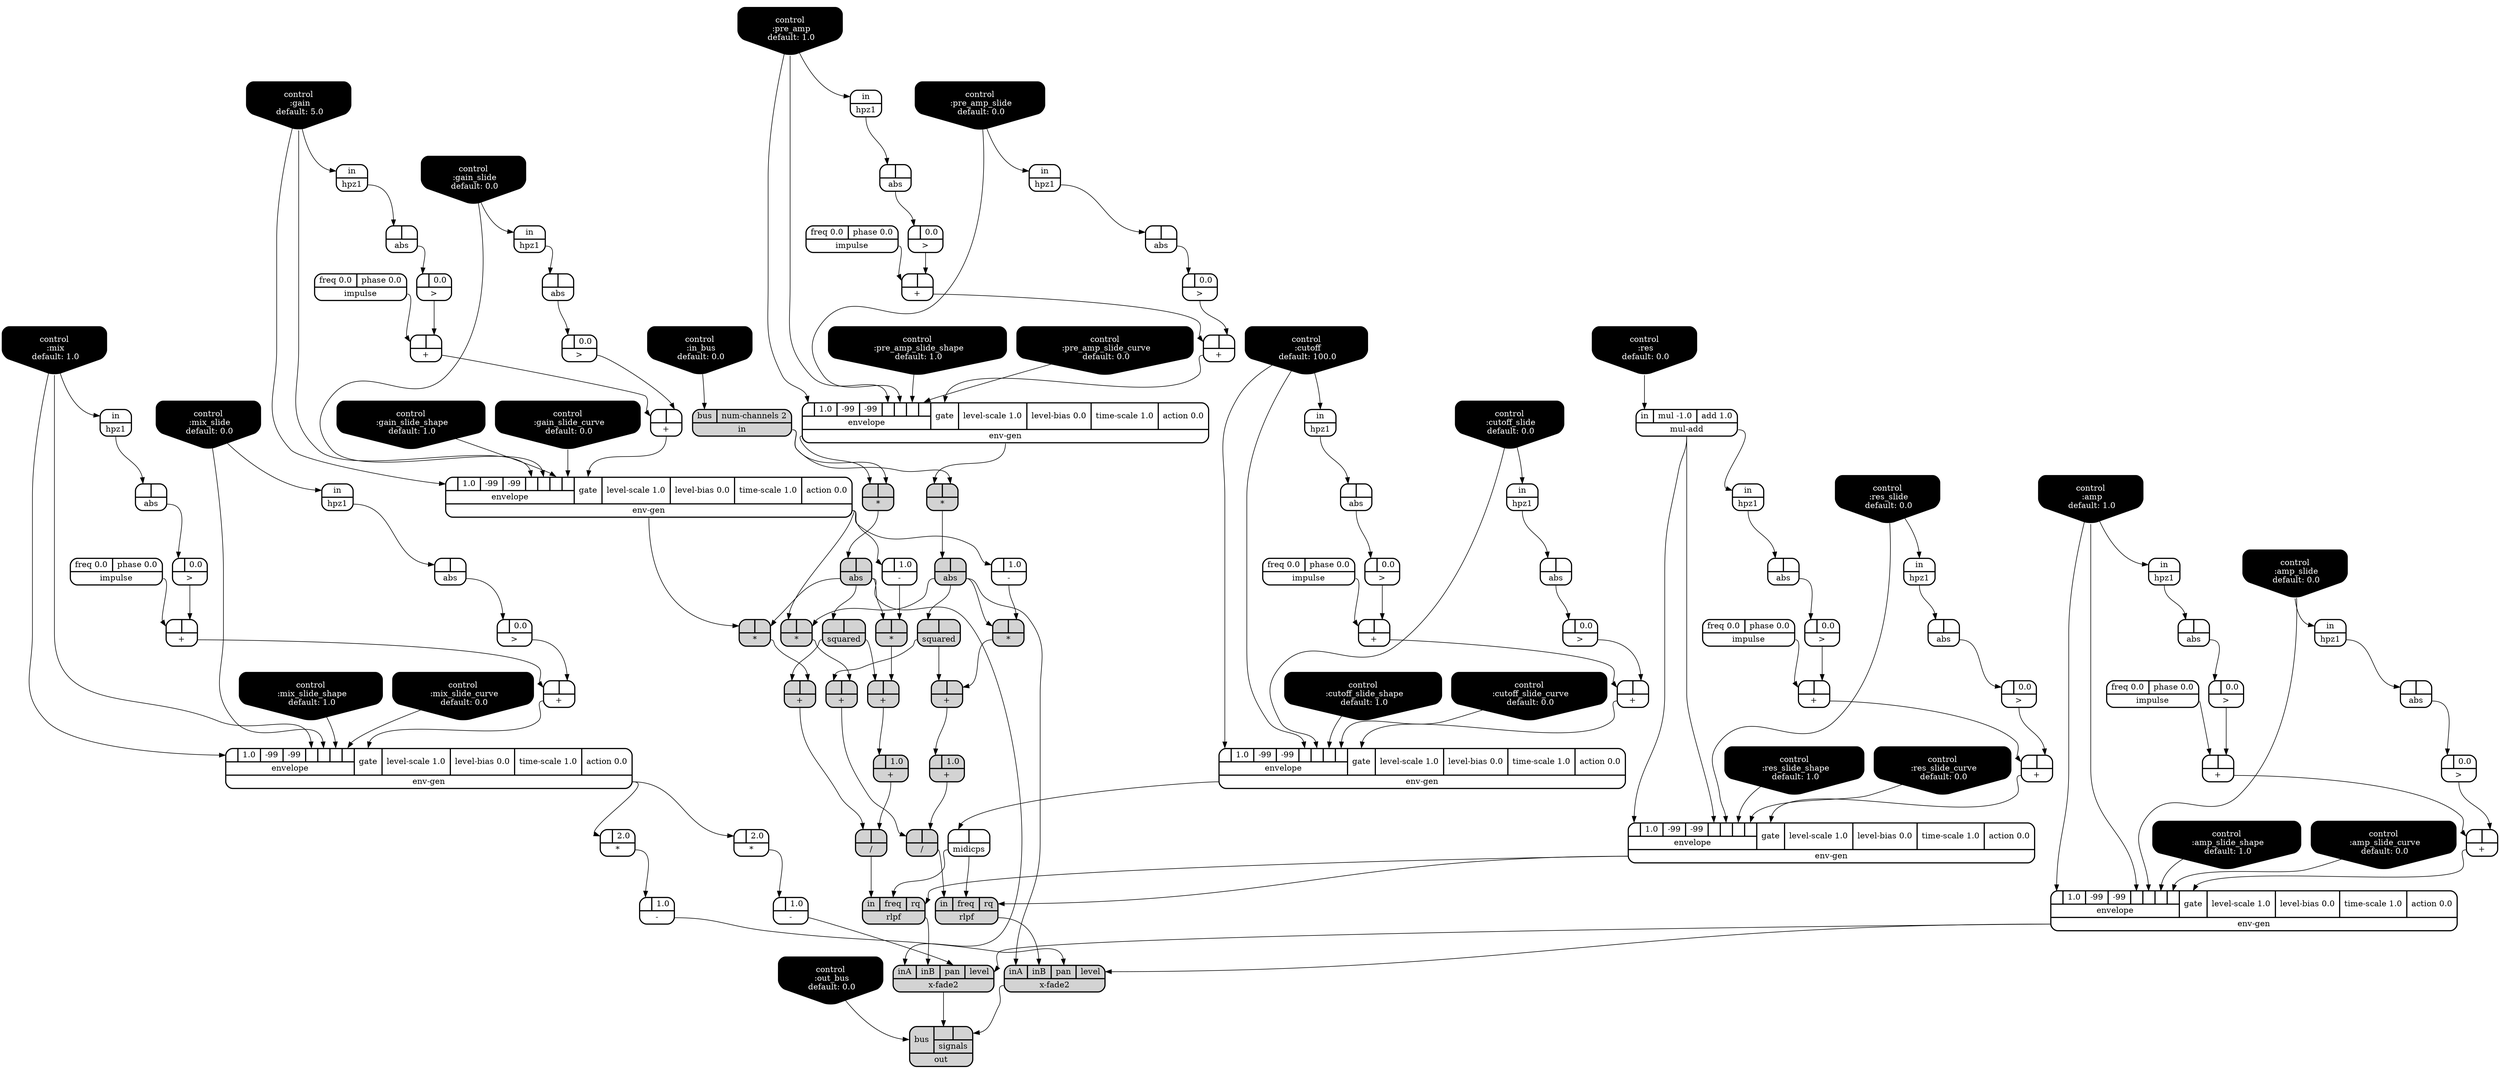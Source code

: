 digraph synthdef {
36 [label = "{{ <a> |<b> 2.0} |<__UG_NAME__>* }" style="bold, rounded" shape=record rankdir=LR];
39 [label = "{{ <a> |<b> 2.0} |<__UG_NAME__>* }" style="bold, rounded" shape=record rankdir=LR];
60 [label = "{{ <a> |<b> } |<__UG_NAME__>* }" style="filled, bold, rounded"  shape=record rankdir=LR];
74 [label = "{{ <a> |<b> } |<__UG_NAME__>* }" style="filled, bold, rounded"  shape=record rankdir=LR];
76 [label = "{{ <a> |<b> } |<__UG_NAME__>* }" style="filled, bold, rounded"  shape=record rankdir=LR];
79 [label = "{{ <a> |<b> } |<__UG_NAME__>* }" style="filled, bold, rounded"  shape=record rankdir=LR];
80 [label = "{{ <a> |<b> } |<__UG_NAME__>* }" style="filled, bold, rounded"  shape=record rankdir=LR];
93 [label = "{{ <a> |<b> } |<__UG_NAME__>* }" style="filled, bold, rounded"  shape=record rankdir=LR];
30 [label = "{{ <a> |<b> } |<__UG_NAME__>+ }" style="bold, rounded" shape=record rankdir=LR];
34 [label = "{{ <a> |<b> } |<__UG_NAME__>+ }" style="bold, rounded" shape=record rankdir=LR];
43 [label = "{{ <a> |<b> } |<__UG_NAME__>+ }" style="bold, rounded" shape=record rankdir=LR];
47 [label = "{{ <a> |<b> } |<__UG_NAME__>+ }" style="bold, rounded" shape=record rankdir=LR];
53 [label = "{{ <a> |<b> } |<__UG_NAME__>+ }" style="bold, rounded" shape=record rankdir=LR];
57 [label = "{{ <a> |<b> } |<__UG_NAME__>+ }" style="bold, rounded" shape=record rankdir=LR];
67 [label = "{{ <a> |<b> } |<__UG_NAME__>+ }" style="bold, rounded" shape=record rankdir=LR];
71 [label = "{{ <a> |<b> } |<__UG_NAME__>+ }" style="bold, rounded" shape=record rankdir=LR];
75 [label = "{{ <a> |<b> } |<__UG_NAME__>+ }" style="filled, bold, rounded"  shape=record rankdir=LR];
81 [label = "{{ <a> |<b> } |<__UG_NAME__>+ }" style="filled, bold, rounded"  shape=record rankdir=LR];
82 [label = "{{ <a> |<b> 1.0} |<__UG_NAME__>+ }" style="filled, bold, rounded"  shape=record rankdir=LR];
98 [label = "{{ <a> |<b> } |<__UG_NAME__>+ }" style="filled, bold, rounded"  shape=record rankdir=LR];
99 [label = "{{ <a> |<b> } |<__UG_NAME__>+ }" style="filled, bold, rounded"  shape=record rankdir=LR];
100 [label = "{{ <a> |<b> 1.0} |<__UG_NAME__>+ }" style="filled, bold, rounded"  shape=record rankdir=LR];
105 [label = "{{ <a> |<b> } |<__UG_NAME__>+ }" style="bold, rounded" shape=record rankdir=LR];
106 [label = "{{ <a> |<b> } |<__UG_NAME__>+ }" style="bold, rounded" shape=record rankdir=LR];
109 [label = "{{ <a> |<b> } |<__UG_NAME__>+ }" style="bold, rounded" shape=record rankdir=LR];
110 [label = "{{ <a> |<b> } |<__UG_NAME__>+ }" style="bold, rounded" shape=record rankdir=LR];
37 [label = "{{ <a> |<b> 1.0} |<__UG_NAME__>- }" style="bold, rounded" shape=record rankdir=LR];
73 [label = "{{ <a> |<b> 1.0} |<__UG_NAME__>- }" style="bold, rounded" shape=record rankdir=LR];
78 [label = "{{ <a> |<b> 1.0} |<__UG_NAME__>- }" style="bold, rounded" shape=record rankdir=LR];
114 [label = "{{ <a> |<b> 1.0} |<__UG_NAME__>- }" style="bold, rounded" shape=record rankdir=LR];
83 [label = "{{ <a> |<b> } |<__UG_NAME__>/ }" style="filled, bold, rounded"  shape=record rankdir=LR];
101 [label = "{{ <a> |<b> } |<__UG_NAME__>/ }" style="filled, bold, rounded"  shape=record rankdir=LR];
29 [label = "{{ <a> |<b> 0.0} |<__UG_NAME__>\> }" style="bold, rounded" shape=record rankdir=LR];
33 [label = "{{ <a> |<b> 0.0} |<__UG_NAME__>\> }" style="bold, rounded" shape=record rankdir=LR];
42 [label = "{{ <a> |<b> 0.0} |<__UG_NAME__>\> }" style="bold, rounded" shape=record rankdir=LR];
46 [label = "{{ <a> |<b> 0.0} |<__UG_NAME__>\> }" style="bold, rounded" shape=record rankdir=LR];
52 [label = "{{ <a> |<b> 0.0} |<__UG_NAME__>\> }" style="bold, rounded" shape=record rankdir=LR];
56 [label = "{{ <a> |<b> 0.0} |<__UG_NAME__>\> }" style="bold, rounded" shape=record rankdir=LR];
66 [label = "{{ <a> |<b> 0.0} |<__UG_NAME__>\> }" style="bold, rounded" shape=record rankdir=LR];
70 [label = "{{ <a> |<b> 0.0} |<__UG_NAME__>\> }" style="bold, rounded" shape=record rankdir=LR];
87 [label = "{{ <a> |<b> 0.0} |<__UG_NAME__>\> }" style="bold, rounded" shape=record rankdir=LR];
92 [label = "{{ <a> |<b> 0.0} |<__UG_NAME__>\> }" style="bold, rounded" shape=record rankdir=LR];
96 [label = "{{ <a> |<b> 0.0} |<__UG_NAME__>\> }" style="bold, rounded" shape=record rankdir=LR];
104 [label = "{{ <a> |<b> 0.0} |<__UG_NAME__>\> }" style="bold, rounded" shape=record rankdir=LR];
28 [label = "{{ <a> |<b> } |<__UG_NAME__>abs }" style="bold, rounded" shape=record rankdir=LR];
32 [label = "{{ <a> |<b> } |<__UG_NAME__>abs }" style="bold, rounded" shape=record rankdir=LR];
41 [label = "{{ <a> |<b> } |<__UG_NAME__>abs }" style="bold, rounded" shape=record rankdir=LR];
45 [label = "{{ <a> |<b> } |<__UG_NAME__>abs }" style="bold, rounded" shape=record rankdir=LR];
51 [label = "{{ <a> |<b> } |<__UG_NAME__>abs }" style="bold, rounded" shape=record rankdir=LR];
55 [label = "{{ <a> |<b> } |<__UG_NAME__>abs }" style="bold, rounded" shape=record rankdir=LR];
61 [label = "{{ <a> |<b> } |<__UG_NAME__>abs }" style="filled, bold, rounded"  shape=record rankdir=LR];
65 [label = "{{ <a> |<b> } |<__UG_NAME__>abs }" style="bold, rounded" shape=record rankdir=LR];
69 [label = "{{ <a> |<b> } |<__UG_NAME__>abs }" style="bold, rounded" shape=record rankdir=LR];
77 [label = "{{ <a> |<b> } |<__UG_NAME__>abs }" style="filled, bold, rounded"  shape=record rankdir=LR];
86 [label = "{{ <a> |<b> } |<__UG_NAME__>abs }" style="bold, rounded" shape=record rankdir=LR];
91 [label = "{{ <a> |<b> } |<__UG_NAME__>abs }" style="bold, rounded" shape=record rankdir=LR];
95 [label = "{{ <a> |<b> } |<__UG_NAME__>abs }" style="bold, rounded" shape=record rankdir=LR];
103 [label = "{{ <a> |<b> } |<__UG_NAME__>abs }" style="bold, rounded" shape=record rankdir=LR];
0 [label = "control
 :amp
 default: 1.0" shape=invhouse style="rounded, filled, bold" fillcolor=black fontcolor=white ]; 
1 [label = "control
 :amp_slide
 default: 0.0" shape=invhouse style="rounded, filled, bold" fillcolor=black fontcolor=white ]; 
2 [label = "control
 :amp_slide_shape
 default: 1.0" shape=invhouse style="rounded, filled, bold" fillcolor=black fontcolor=white ]; 
3 [label = "control
 :amp_slide_curve
 default: 0.0" shape=invhouse style="rounded, filled, bold" fillcolor=black fontcolor=white ]; 
4 [label = "control
 :mix
 default: 1.0" shape=invhouse style="rounded, filled, bold" fillcolor=black fontcolor=white ]; 
5 [label = "control
 :mix_slide
 default: 0.0" shape=invhouse style="rounded, filled, bold" fillcolor=black fontcolor=white ]; 
6 [label = "control
 :mix_slide_shape
 default: 1.0" shape=invhouse style="rounded, filled, bold" fillcolor=black fontcolor=white ]; 
7 [label = "control
 :mix_slide_curve
 default: 0.0" shape=invhouse style="rounded, filled, bold" fillcolor=black fontcolor=white ]; 
8 [label = "control
 :pre_amp
 default: 1.0" shape=invhouse style="rounded, filled, bold" fillcolor=black fontcolor=white ]; 
9 [label = "control
 :pre_amp_slide
 default: 0.0" shape=invhouse style="rounded, filled, bold" fillcolor=black fontcolor=white ]; 
10 [label = "control
 :pre_amp_slide_shape
 default: 1.0" shape=invhouse style="rounded, filled, bold" fillcolor=black fontcolor=white ]; 
11 [label = "control
 :pre_amp_slide_curve
 default: 0.0" shape=invhouse style="rounded, filled, bold" fillcolor=black fontcolor=white ]; 
12 [label = "control
 :gain
 default: 5.0" shape=invhouse style="rounded, filled, bold" fillcolor=black fontcolor=white ]; 
13 [label = "control
 :gain_slide
 default: 0.0" shape=invhouse style="rounded, filled, bold" fillcolor=black fontcolor=white ]; 
14 [label = "control
 :gain_slide_shape
 default: 1.0" shape=invhouse style="rounded, filled, bold" fillcolor=black fontcolor=white ]; 
15 [label = "control
 :gain_slide_curve
 default: 0.0" shape=invhouse style="rounded, filled, bold" fillcolor=black fontcolor=white ]; 
16 [label = "control
 :cutoff
 default: 100.0" shape=invhouse style="rounded, filled, bold" fillcolor=black fontcolor=white ]; 
17 [label = "control
 :cutoff_slide
 default: 0.0" shape=invhouse style="rounded, filled, bold" fillcolor=black fontcolor=white ]; 
18 [label = "control
 :cutoff_slide_shape
 default: 1.0" shape=invhouse style="rounded, filled, bold" fillcolor=black fontcolor=white ]; 
19 [label = "control
 :cutoff_slide_curve
 default: 0.0" shape=invhouse style="rounded, filled, bold" fillcolor=black fontcolor=white ]; 
20 [label = "control
 :res
 default: 0.0" shape=invhouse style="rounded, filled, bold" fillcolor=black fontcolor=white ]; 
21 [label = "control
 :res_slide
 default: 0.0" shape=invhouse style="rounded, filled, bold" fillcolor=black fontcolor=white ]; 
22 [label = "control
 :res_slide_shape
 default: 1.0" shape=invhouse style="rounded, filled, bold" fillcolor=black fontcolor=white ]; 
23 [label = "control
 :res_slide_curve
 default: 0.0" shape=invhouse style="rounded, filled, bold" fillcolor=black fontcolor=white ]; 
24 [label = "control
 :in_bus
 default: 0.0" shape=invhouse style="rounded, filled, bold" fillcolor=black fontcolor=white ]; 
25 [label = "control
 :out_bus
 default: 0.0" shape=invhouse style="rounded, filled, bold" fillcolor=black fontcolor=white ]; 
35 [label = "{{ {{<envelope___control___0>|1.0|-99|-99|<envelope___control___4>|<envelope___control___5>|<envelope___control___6>|<envelope___control___7>}|envelope}|<gate> gate|<level____scale> level-scale 1.0|<level____bias> level-bias 0.0|<time____scale> time-scale 1.0|<action> action 0.0} |<__UG_NAME__>env-gen }" style="bold, rounded" shape=record rankdir=LR];
48 [label = "{{ {{<envelope___control___0>|1.0|-99|-99|<envelope___control___4>|<envelope___control___5>|<envelope___control___6>|<envelope___control___7>}|envelope}|<gate> gate|<level____scale> level-scale 1.0|<level____bias> level-bias 0.0|<time____scale> time-scale 1.0|<action> action 0.0} |<__UG_NAME__>env-gen }" style="bold, rounded" shape=record rankdir=LR];
58 [label = "{{ {{<envelope___control___0>|1.0|-99|-99|<envelope___control___4>|<envelope___control___5>|<envelope___control___6>|<envelope___control___7>}|envelope}|<gate> gate|<level____scale> level-scale 1.0|<level____bias> level-bias 0.0|<time____scale> time-scale 1.0|<action> action 0.0} |<__UG_NAME__>env-gen }" style="bold, rounded" shape=record rankdir=LR];
72 [label = "{{ {{<envelope___control___0>|1.0|-99|-99|<envelope___control___4>|<envelope___control___5>|<envelope___control___6>|<envelope___control___7>}|envelope}|<gate> gate|<level____scale> level-scale 1.0|<level____bias> level-bias 0.0|<time____scale> time-scale 1.0|<action> action 0.0} |<__UG_NAME__>env-gen }" style="bold, rounded" shape=record rankdir=LR];
107 [label = "{{ {{<envelope___control___0>|1.0|-99|-99|<envelope___control___4>|<envelope___control___5>|<envelope___control___6>|<envelope___control___7>}|envelope}|<gate> gate|<level____scale> level-scale 1.0|<level____bias> level-bias 0.0|<time____scale> time-scale 1.0|<action> action 0.0} |<__UG_NAME__>env-gen }" style="bold, rounded" shape=record rankdir=LR];
111 [label = "{{ {{<envelope___mul____add___0>|1.0|-99|-99|<envelope___mul____add___4>|<envelope___control___5>|<envelope___control___6>|<envelope___control___7>}|envelope}|<gate> gate|<level____scale> level-scale 1.0|<level____bias> level-bias 0.0|<time____scale> time-scale 1.0|<action> action 0.0} |<__UG_NAME__>env-gen }" style="bold, rounded" shape=record rankdir=LR];
27 [label = "{{ <in> in} |<__UG_NAME__>hpz1 }" style="bold, rounded" shape=record rankdir=LR];
31 [label = "{{ <in> in} |<__UG_NAME__>hpz1 }" style="bold, rounded" shape=record rankdir=LR];
38 [label = "{{ <in> in} |<__UG_NAME__>hpz1 }" style="bold, rounded" shape=record rankdir=LR];
44 [label = "{{ <in> in} |<__UG_NAME__>hpz1 }" style="bold, rounded" shape=record rankdir=LR];
50 [label = "{{ <in> in} |<__UG_NAME__>hpz1 }" style="bold, rounded" shape=record rankdir=LR];
54 [label = "{{ <in> in} |<__UG_NAME__>hpz1 }" style="bold, rounded" shape=record rankdir=LR];
64 [label = "{{ <in> in} |<__UG_NAME__>hpz1 }" style="bold, rounded" shape=record rankdir=LR];
68 [label = "{{ <in> in} |<__UG_NAME__>hpz1 }" style="bold, rounded" shape=record rankdir=LR];
85 [label = "{{ <in> in} |<__UG_NAME__>hpz1 }" style="bold, rounded" shape=record rankdir=LR];
90 [label = "{{ <in> in} |<__UG_NAME__>hpz1 }" style="bold, rounded" shape=record rankdir=LR];
94 [label = "{{ <in> in} |<__UG_NAME__>hpz1 }" style="bold, rounded" shape=record rankdir=LR];
97 [label = "{{ <in> in} |<__UG_NAME__>hpz1 }" style="bold, rounded" shape=record rankdir=LR];
26 [label = "{{ <freq> freq 0.0|<phase> phase 0.0} |<__UG_NAME__>impulse }" style="bold, rounded" shape=record rankdir=LR];
40 [label = "{{ <freq> freq 0.0|<phase> phase 0.0} |<__UG_NAME__>impulse }" style="bold, rounded" shape=record rankdir=LR];
49 [label = "{{ <freq> freq 0.0|<phase> phase 0.0} |<__UG_NAME__>impulse }" style="bold, rounded" shape=record rankdir=LR];
63 [label = "{{ <freq> freq 0.0|<phase> phase 0.0} |<__UG_NAME__>impulse }" style="bold, rounded" shape=record rankdir=LR];
102 [label = "{{ <freq> freq 0.0|<phase> phase 0.0} |<__UG_NAME__>impulse }" style="bold, rounded" shape=record rankdir=LR];
108 [label = "{{ <freq> freq 0.0|<phase> phase 0.0} |<__UG_NAME__>impulse }" style="bold, rounded" shape=record rankdir=LR];
59 [label = "{{ <bus> bus|<num____channels> num-channels 2} |<__UG_NAME__>in }" style="filled, bold, rounded"  shape=record rankdir=LR];
89 [label = "{{ <a> |<b> } |<__UG_NAME__>midicps }" style="bold, rounded" shape=record rankdir=LR];
84 [label = "{{ <in> in|<mul> mul -1.0|<add> add 1.0} |<__UG_NAME__>mul-add }" style="bold, rounded" shape=record rankdir=LR];
117 [label = "{{ <bus> bus|{{<signals___x____fade2___0>|<signals___x____fade2___1>}|signals}} |<__UG_NAME__>out }" style="filled, bold, rounded"  shape=record rankdir=LR];
112 [label = "{{ <in> in|<freq> freq|<rq> rq} |<__UG_NAME__>rlpf }" style="filled, bold, rounded"  shape=record rankdir=LR];
113 [label = "{{ <in> in|<freq> freq|<rq> rq} |<__UG_NAME__>rlpf }" style="filled, bold, rounded"  shape=record rankdir=LR];
62 [label = "{{ <a> |<b> } |<__UG_NAME__>squared }" style="filled, bold, rounded"  shape=record rankdir=LR];
88 [label = "{{ <a> |<b> } |<__UG_NAME__>squared }" style="filled, bold, rounded"  shape=record rankdir=LR];
115 [label = "{{ <ina> inA|<inb> inB|<pan> pan|<level> level} |<__UG_NAME__>x-fade2 }" style="filled, bold, rounded"  shape=record rankdir=LR];
116 [label = "{{ <ina> inA|<inb> inB|<pan> pan|<level> level} |<__UG_NAME__>x-fade2 }" style="filled, bold, rounded"  shape=record rankdir=LR];

35:__UG_NAME__ -> 36:a ;
35:__UG_NAME__ -> 39:a ;
59:__UG_NAME__ -> 60:b ;
58:__UG_NAME__ -> 60:a ;
73:__UG_NAME__ -> 74:b ;
61:__UG_NAME__ -> 74:a ;
59:__UG_NAME__ -> 76:b ;
58:__UG_NAME__ -> 76:a ;
78:__UG_NAME__ -> 79:b ;
77:__UG_NAME__ -> 79:a ;
61:__UG_NAME__ -> 80:b ;
72:__UG_NAME__ -> 80:a ;
77:__UG_NAME__ -> 93:b ;
72:__UG_NAME__ -> 93:a ;
29:__UG_NAME__ -> 30:b ;
26:__UG_NAME__ -> 30:a ;
33:__UG_NAME__ -> 34:b ;
30:__UG_NAME__ -> 34:a ;
42:__UG_NAME__ -> 43:b ;
40:__UG_NAME__ -> 43:a ;
46:__UG_NAME__ -> 47:b ;
43:__UG_NAME__ -> 47:a ;
52:__UG_NAME__ -> 53:b ;
49:__UG_NAME__ -> 53:a ;
56:__UG_NAME__ -> 57:b ;
53:__UG_NAME__ -> 57:a ;
66:__UG_NAME__ -> 67:b ;
63:__UG_NAME__ -> 67:a ;
70:__UG_NAME__ -> 71:b ;
67:__UG_NAME__ -> 71:a ;
74:__UG_NAME__ -> 75:b ;
62:__UG_NAME__ -> 75:a ;
80:__UG_NAME__ -> 81:b ;
62:__UG_NAME__ -> 81:a ;
75:__UG_NAME__ -> 82:a ;
93:__UG_NAME__ -> 98:b ;
88:__UG_NAME__ -> 98:a ;
79:__UG_NAME__ -> 99:b ;
88:__UG_NAME__ -> 99:a ;
99:__UG_NAME__ -> 100:a ;
104:__UG_NAME__ -> 105:b ;
102:__UG_NAME__ -> 105:a ;
92:__UG_NAME__ -> 106:b ;
105:__UG_NAME__ -> 106:a ;
87:__UG_NAME__ -> 109:b ;
108:__UG_NAME__ -> 109:a ;
96:__UG_NAME__ -> 110:b ;
109:__UG_NAME__ -> 110:a ;
36:__UG_NAME__ -> 37:a ;
72:__UG_NAME__ -> 73:a ;
72:__UG_NAME__ -> 78:a ;
39:__UG_NAME__ -> 114:a ;
82:__UG_NAME__ -> 83:b ;
81:__UG_NAME__ -> 83:a ;
100:__UG_NAME__ -> 101:b ;
98:__UG_NAME__ -> 101:a ;
28:__UG_NAME__ -> 29:a ;
32:__UG_NAME__ -> 33:a ;
41:__UG_NAME__ -> 42:a ;
45:__UG_NAME__ -> 46:a ;
51:__UG_NAME__ -> 52:a ;
55:__UG_NAME__ -> 56:a ;
65:__UG_NAME__ -> 66:a ;
69:__UG_NAME__ -> 70:a ;
86:__UG_NAME__ -> 87:a ;
91:__UG_NAME__ -> 92:a ;
95:__UG_NAME__ -> 96:a ;
103:__UG_NAME__ -> 104:a ;
27:__UG_NAME__ -> 28:a ;
31:__UG_NAME__ -> 32:a ;
38:__UG_NAME__ -> 41:a ;
44:__UG_NAME__ -> 45:a ;
50:__UG_NAME__ -> 51:a ;
54:__UG_NAME__ -> 55:a ;
60:__UG_NAME__ -> 61:a ;
64:__UG_NAME__ -> 65:a ;
68:__UG_NAME__ -> 69:a ;
76:__UG_NAME__ -> 77:a ;
85:__UG_NAME__ -> 86:a ;
90:__UG_NAME__ -> 91:a ;
94:__UG_NAME__ -> 95:a ;
97:__UG_NAME__ -> 103:a ;
34:__UG_NAME__ -> 35:gate ;
4:__UG_NAME__ -> 35:envelope___control___0 ;
4:__UG_NAME__ -> 35:envelope___control___4 ;
5:__UG_NAME__ -> 35:envelope___control___5 ;
6:__UG_NAME__ -> 35:envelope___control___6 ;
7:__UG_NAME__ -> 35:envelope___control___7 ;
47:__UG_NAME__ -> 48:gate ;
16:__UG_NAME__ -> 48:envelope___control___0 ;
16:__UG_NAME__ -> 48:envelope___control___4 ;
17:__UG_NAME__ -> 48:envelope___control___5 ;
18:__UG_NAME__ -> 48:envelope___control___6 ;
19:__UG_NAME__ -> 48:envelope___control___7 ;
57:__UG_NAME__ -> 58:gate ;
8:__UG_NAME__ -> 58:envelope___control___0 ;
8:__UG_NAME__ -> 58:envelope___control___4 ;
9:__UG_NAME__ -> 58:envelope___control___5 ;
10:__UG_NAME__ -> 58:envelope___control___6 ;
11:__UG_NAME__ -> 58:envelope___control___7 ;
71:__UG_NAME__ -> 72:gate ;
12:__UG_NAME__ -> 72:envelope___control___0 ;
12:__UG_NAME__ -> 72:envelope___control___4 ;
13:__UG_NAME__ -> 72:envelope___control___5 ;
14:__UG_NAME__ -> 72:envelope___control___6 ;
15:__UG_NAME__ -> 72:envelope___control___7 ;
106:__UG_NAME__ -> 107:gate ;
0:__UG_NAME__ -> 107:envelope___control___0 ;
0:__UG_NAME__ -> 107:envelope___control___4 ;
1:__UG_NAME__ -> 107:envelope___control___5 ;
2:__UG_NAME__ -> 107:envelope___control___6 ;
3:__UG_NAME__ -> 107:envelope___control___7 ;
110:__UG_NAME__ -> 111:gate ;
84:__UG_NAME__ -> 111:envelope___mul____add___0 ;
84:__UG_NAME__ -> 111:envelope___mul____add___4 ;
21:__UG_NAME__ -> 111:envelope___control___5 ;
22:__UG_NAME__ -> 111:envelope___control___6 ;
23:__UG_NAME__ -> 111:envelope___control___7 ;
4:__UG_NAME__ -> 27:in ;
5:__UG_NAME__ -> 31:in ;
16:__UG_NAME__ -> 38:in ;
17:__UG_NAME__ -> 44:in ;
8:__UG_NAME__ -> 50:in ;
9:__UG_NAME__ -> 54:in ;
12:__UG_NAME__ -> 64:in ;
13:__UG_NAME__ -> 68:in ;
84:__UG_NAME__ -> 85:in ;
1:__UG_NAME__ -> 90:in ;
21:__UG_NAME__ -> 94:in ;
0:__UG_NAME__ -> 97:in ;
24:__UG_NAME__ -> 59:bus ;
48:__UG_NAME__ -> 89:a ;
20:__UG_NAME__ -> 84:in ;
115:__UG_NAME__ -> 117:signals___x____fade2___0 ;
116:__UG_NAME__ -> 117:signals___x____fade2___1 ;
25:__UG_NAME__ -> 117:bus ;
111:__UG_NAME__ -> 112:rq ;
89:__UG_NAME__ -> 112:freq ;
101:__UG_NAME__ -> 112:in ;
111:__UG_NAME__ -> 113:rq ;
89:__UG_NAME__ -> 113:freq ;
83:__UG_NAME__ -> 113:in ;
61:__UG_NAME__ -> 62:a ;
77:__UG_NAME__ -> 88:a ;
107:__UG_NAME__ -> 115:level ;
114:__UG_NAME__ -> 115:pan ;
113:__UG_NAME__ -> 115:inb ;
61:__UG_NAME__ -> 115:ina ;
107:__UG_NAME__ -> 116:level ;
37:__UG_NAME__ -> 116:pan ;
112:__UG_NAME__ -> 116:inb ;
77:__UG_NAME__ -> 116:ina ;

}